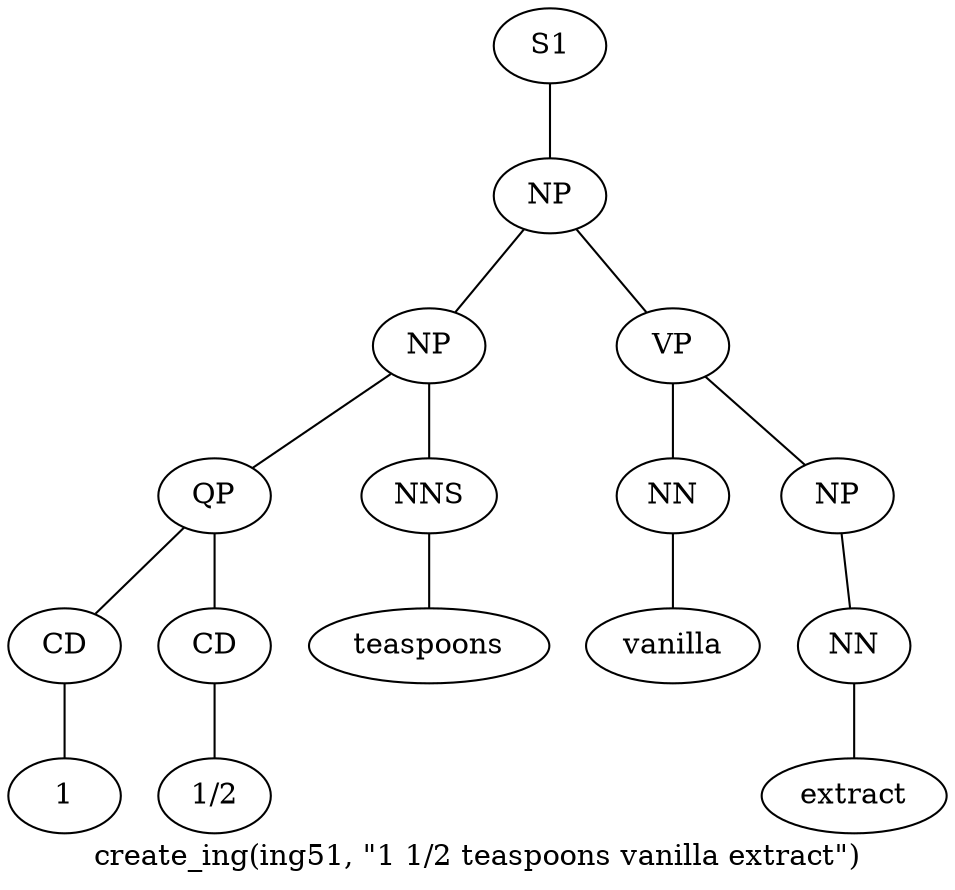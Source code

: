 graph SyntaxGraph {
	label = "create_ing(ing51, \"1 1/2 teaspoons vanilla extract\")";
	Node0 [label="S1"];
	Node1 [label="NP"];
	Node2 [label="NP"];
	Node3 [label="QP"];
	Node4 [label="CD"];
	Node5 [label="1"];
	Node6 [label="CD"];
	Node7 [label="1/2"];
	Node8 [label="NNS"];
	Node9 [label="teaspoons"];
	Node10 [label="VP"];
	Node11 [label="NN"];
	Node12 [label="vanilla"];
	Node13 [label="NP"];
	Node14 [label="NN"];
	Node15 [label="extract"];

	Node0 -- Node1;
	Node1 -- Node2;
	Node1 -- Node10;
	Node2 -- Node3;
	Node2 -- Node8;
	Node3 -- Node4;
	Node3 -- Node6;
	Node4 -- Node5;
	Node6 -- Node7;
	Node8 -- Node9;
	Node10 -- Node11;
	Node10 -- Node13;
	Node11 -- Node12;
	Node13 -- Node14;
	Node14 -- Node15;
}